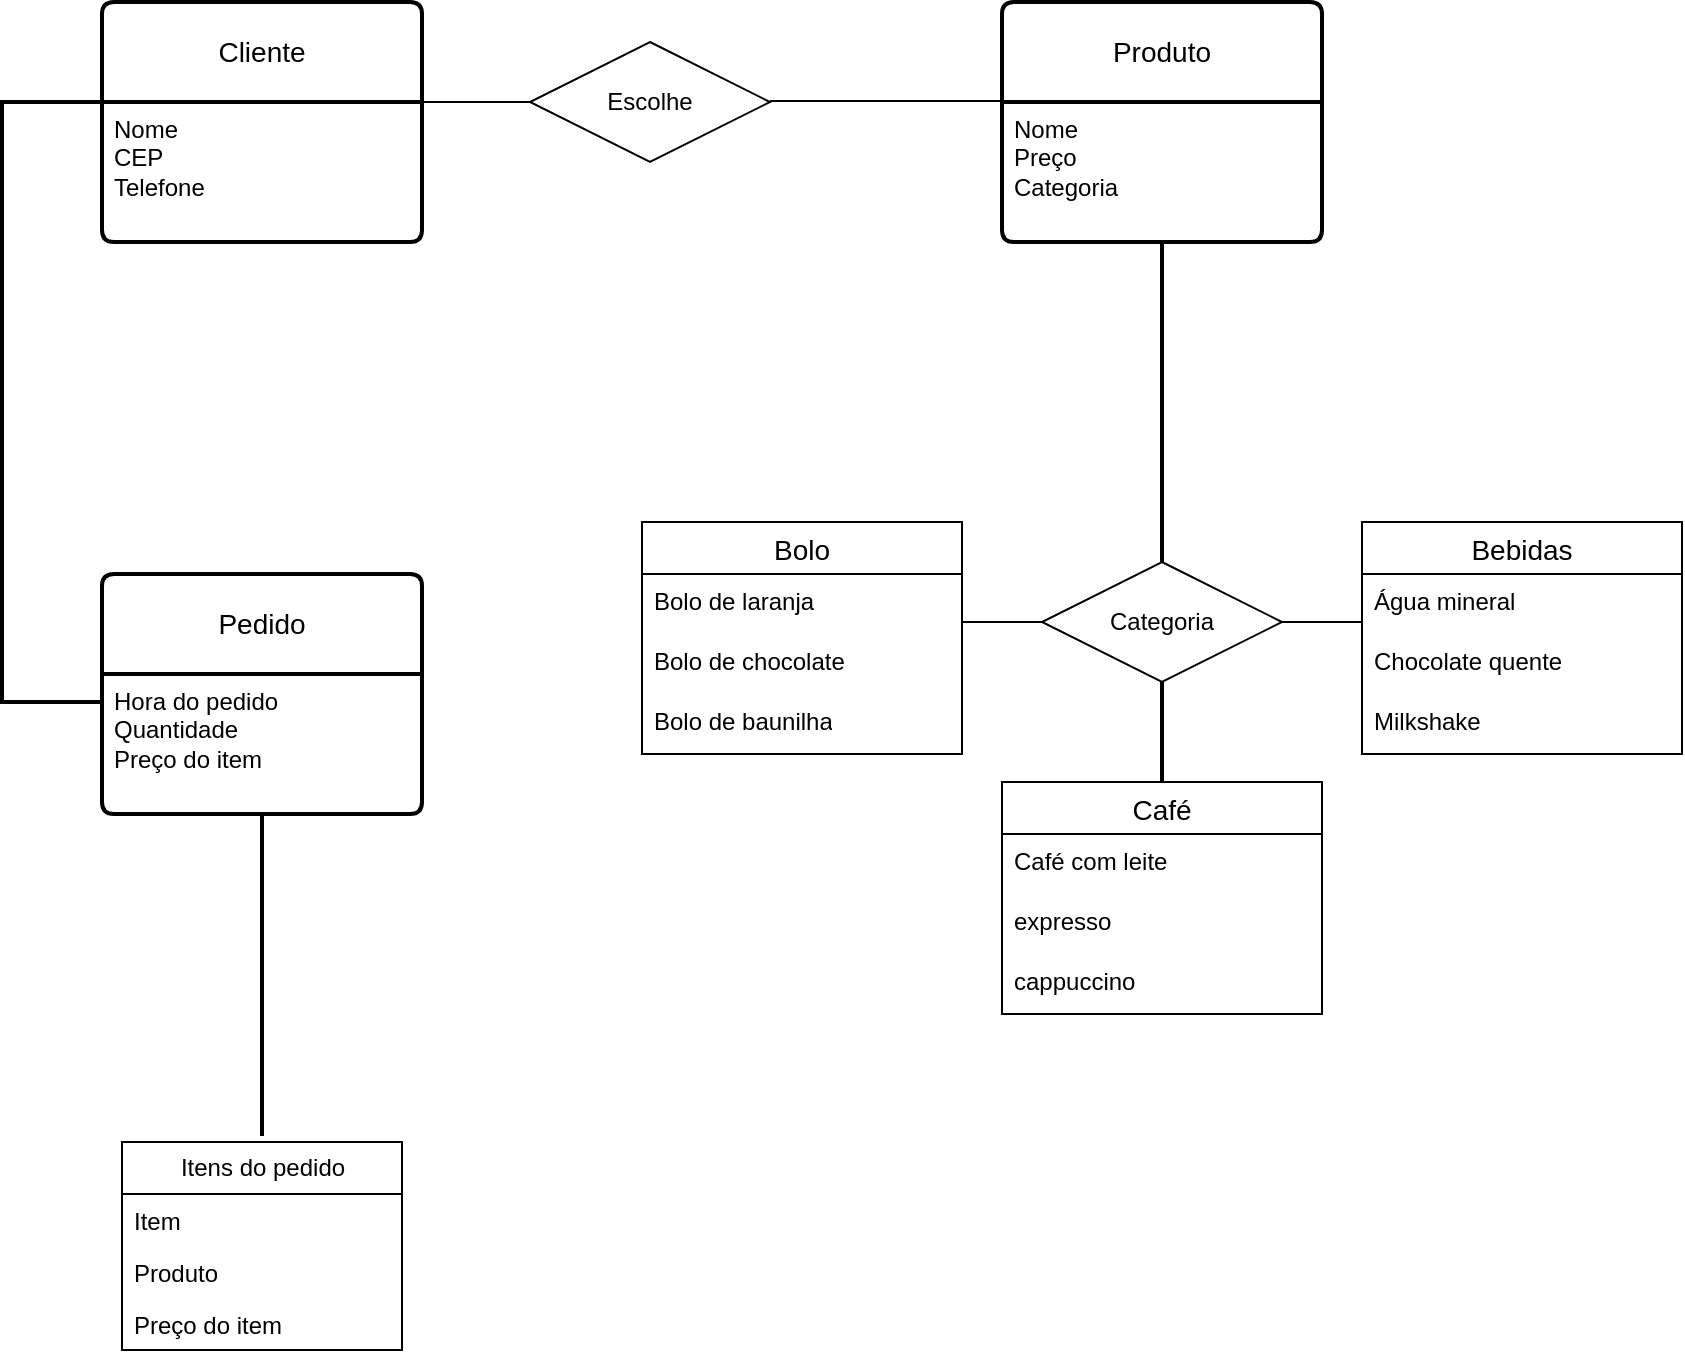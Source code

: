 <mxfile version="21.8.1" type="github">
  <diagram name="Página-1" id="vXT94CCEQA8jShB9qr5T">
    <mxGraphModel dx="1434" dy="758" grid="1" gridSize="10" guides="1" tooltips="1" connect="1" arrows="1" fold="1" page="1" pageScale="1" pageWidth="827" pageHeight="1169" math="0" shadow="0">
      <root>
        <mxCell id="0" />
        <mxCell id="1" parent="0" />
        <mxCell id="wbbFPlnR1yfFZ5ppzlp2-20" value="Cliente" style="swimlane;childLayout=stackLayout;horizontal=1;startSize=50;horizontalStack=0;rounded=1;fontSize=14;fontStyle=0;strokeWidth=2;resizeParent=0;resizeLast=1;shadow=0;dashed=0;align=center;arcSize=4;whiteSpace=wrap;html=1;" vertex="1" parent="1">
          <mxGeometry x="80" y="90" width="160" height="120" as="geometry" />
        </mxCell>
        <mxCell id="wbbFPlnR1yfFZ5ppzlp2-21" value="Nome&amp;nbsp;&lt;br&gt;CEP&lt;br&gt;Telefone&lt;br&gt;" style="align=left;strokeColor=none;fillColor=none;spacingLeft=4;fontSize=12;verticalAlign=top;resizable=0;rotatable=0;part=1;html=1;" vertex="1" parent="wbbFPlnR1yfFZ5ppzlp2-20">
          <mxGeometry y="50" width="160" height="70" as="geometry" />
        </mxCell>
        <mxCell id="wbbFPlnR1yfFZ5ppzlp2-25" value="Escolhe" style="shape=rhombus;perimeter=rhombusPerimeter;whiteSpace=wrap;html=1;align=center;" vertex="1" parent="1">
          <mxGeometry x="294" y="110" width="120" height="60" as="geometry" />
        </mxCell>
        <mxCell id="wbbFPlnR1yfFZ5ppzlp2-32" value="" style="endArrow=none;html=1;rounded=0;entryX=0;entryY=0.5;entryDx=0;entryDy=0;" edge="1" parent="1" target="wbbFPlnR1yfFZ5ppzlp2-25">
          <mxGeometry relative="1" as="geometry">
            <mxPoint x="240" y="140" as="sourcePoint" />
            <mxPoint x="400" y="140" as="targetPoint" />
          </mxGeometry>
        </mxCell>
        <mxCell id="wbbFPlnR1yfFZ5ppzlp2-38" value="Produto" style="swimlane;childLayout=stackLayout;horizontal=1;startSize=50;horizontalStack=0;rounded=1;fontSize=14;fontStyle=0;strokeWidth=2;resizeParent=0;resizeLast=1;shadow=0;dashed=0;align=center;arcSize=4;whiteSpace=wrap;html=1;" vertex="1" parent="1">
          <mxGeometry x="530" y="90" width="160" height="120" as="geometry" />
        </mxCell>
        <mxCell id="wbbFPlnR1yfFZ5ppzlp2-39" value="Nome&amp;nbsp;&lt;br&gt;Preço&lt;br&gt;Categoria" style="align=left;strokeColor=none;fillColor=none;spacingLeft=4;fontSize=12;verticalAlign=top;resizable=0;rotatable=0;part=1;html=1;" vertex="1" parent="wbbFPlnR1yfFZ5ppzlp2-38">
          <mxGeometry y="50" width="160" height="70" as="geometry" />
        </mxCell>
        <mxCell id="wbbFPlnR1yfFZ5ppzlp2-41" value="" style="line;strokeWidth=1;rotatable=0;dashed=0;labelPosition=right;align=left;verticalAlign=middle;spacingTop=0;spacingLeft=6;points=[];portConstraint=eastwest;" vertex="1" parent="wbbFPlnR1yfFZ5ppzlp2-38">
          <mxGeometry y="120" width="160" as="geometry" />
        </mxCell>
        <mxCell id="wbbFPlnR1yfFZ5ppzlp2-40" value="" style="endArrow=none;html=1;rounded=0;" edge="1" parent="1">
          <mxGeometry relative="1" as="geometry">
            <mxPoint x="414" y="139.5" as="sourcePoint" />
            <mxPoint x="534" y="139.5" as="targetPoint" />
          </mxGeometry>
        </mxCell>
        <mxCell id="wbbFPlnR1yfFZ5ppzlp2-45" value="" style="line;strokeWidth=2;direction=south;html=1;" vertex="1" parent="1">
          <mxGeometry x="605" y="210" width="10" height="160" as="geometry" />
        </mxCell>
        <mxCell id="wbbFPlnR1yfFZ5ppzlp2-46" value="Categoria" style="shape=rhombus;perimeter=rhombusPerimeter;whiteSpace=wrap;html=1;align=center;" vertex="1" parent="1">
          <mxGeometry x="550" y="370" width="120" height="60" as="geometry" />
        </mxCell>
        <mxCell id="wbbFPlnR1yfFZ5ppzlp2-51" value="Bolo" style="swimlane;fontStyle=0;childLayout=stackLayout;horizontal=1;startSize=26;horizontalStack=0;resizeParent=1;resizeParentMax=0;resizeLast=0;collapsible=1;marginBottom=0;align=center;fontSize=14;" vertex="1" parent="1">
          <mxGeometry x="350" y="350" width="160" height="116" as="geometry" />
        </mxCell>
        <mxCell id="wbbFPlnR1yfFZ5ppzlp2-52" value="Bolo de laranja" style="text;strokeColor=none;fillColor=none;spacingLeft=4;spacingRight=4;overflow=hidden;rotatable=0;points=[[0,0.5],[1,0.5]];portConstraint=eastwest;fontSize=12;whiteSpace=wrap;html=1;" vertex="1" parent="wbbFPlnR1yfFZ5ppzlp2-51">
          <mxGeometry y="26" width="160" height="30" as="geometry" />
        </mxCell>
        <mxCell id="wbbFPlnR1yfFZ5ppzlp2-53" value="Bolo de chocolate" style="text;strokeColor=none;fillColor=none;spacingLeft=4;spacingRight=4;overflow=hidden;rotatable=0;points=[[0,0.5],[1,0.5]];portConstraint=eastwest;fontSize=12;whiteSpace=wrap;html=1;" vertex="1" parent="wbbFPlnR1yfFZ5ppzlp2-51">
          <mxGeometry y="56" width="160" height="30" as="geometry" />
        </mxCell>
        <mxCell id="wbbFPlnR1yfFZ5ppzlp2-54" value="Bolo de baunilha" style="text;strokeColor=none;fillColor=none;spacingLeft=4;spacingRight=4;overflow=hidden;rotatable=0;points=[[0,0.5],[1,0.5]];portConstraint=eastwest;fontSize=12;whiteSpace=wrap;html=1;" vertex="1" parent="wbbFPlnR1yfFZ5ppzlp2-51">
          <mxGeometry y="86" width="160" height="30" as="geometry" />
        </mxCell>
        <mxCell id="wbbFPlnR1yfFZ5ppzlp2-55" value="Café" style="swimlane;fontStyle=0;childLayout=stackLayout;horizontal=1;startSize=26;horizontalStack=0;resizeParent=1;resizeParentMax=0;resizeLast=0;collapsible=1;marginBottom=0;align=center;fontSize=14;" vertex="1" parent="1">
          <mxGeometry x="530" y="480" width="160" height="116" as="geometry" />
        </mxCell>
        <mxCell id="wbbFPlnR1yfFZ5ppzlp2-56" value="Café com leite" style="text;strokeColor=none;fillColor=none;spacingLeft=4;spacingRight=4;overflow=hidden;rotatable=0;points=[[0,0.5],[1,0.5]];portConstraint=eastwest;fontSize=12;whiteSpace=wrap;html=1;" vertex="1" parent="wbbFPlnR1yfFZ5ppzlp2-55">
          <mxGeometry y="26" width="160" height="30" as="geometry" />
        </mxCell>
        <mxCell id="wbbFPlnR1yfFZ5ppzlp2-57" value="expresso" style="text;strokeColor=none;fillColor=none;spacingLeft=4;spacingRight=4;overflow=hidden;rotatable=0;points=[[0,0.5],[1,0.5]];portConstraint=eastwest;fontSize=12;whiteSpace=wrap;html=1;" vertex="1" parent="wbbFPlnR1yfFZ5ppzlp2-55">
          <mxGeometry y="56" width="160" height="30" as="geometry" />
        </mxCell>
        <mxCell id="wbbFPlnR1yfFZ5ppzlp2-58" value="cappuccino" style="text;strokeColor=none;fillColor=none;spacingLeft=4;spacingRight=4;overflow=hidden;rotatable=0;points=[[0,0.5],[1,0.5]];portConstraint=eastwest;fontSize=12;whiteSpace=wrap;html=1;" vertex="1" parent="wbbFPlnR1yfFZ5ppzlp2-55">
          <mxGeometry y="86" width="160" height="30" as="geometry" />
        </mxCell>
        <mxCell id="wbbFPlnR1yfFZ5ppzlp2-59" value="Bebidas" style="swimlane;fontStyle=0;childLayout=stackLayout;horizontal=1;startSize=26;horizontalStack=0;resizeParent=1;resizeParentMax=0;resizeLast=0;collapsible=1;marginBottom=0;align=center;fontSize=14;" vertex="1" parent="1">
          <mxGeometry x="710" y="350" width="160" height="116" as="geometry" />
        </mxCell>
        <mxCell id="wbbFPlnR1yfFZ5ppzlp2-60" value="Água mineral" style="text;strokeColor=none;fillColor=none;spacingLeft=4;spacingRight=4;overflow=hidden;rotatable=0;points=[[0,0.5],[1,0.5]];portConstraint=eastwest;fontSize=12;whiteSpace=wrap;html=1;" vertex="1" parent="wbbFPlnR1yfFZ5ppzlp2-59">
          <mxGeometry y="26" width="160" height="30" as="geometry" />
        </mxCell>
        <mxCell id="wbbFPlnR1yfFZ5ppzlp2-61" value="Chocolate quente" style="text;strokeColor=none;fillColor=none;spacingLeft=4;spacingRight=4;overflow=hidden;rotatable=0;points=[[0,0.5],[1,0.5]];portConstraint=eastwest;fontSize=12;whiteSpace=wrap;html=1;" vertex="1" parent="wbbFPlnR1yfFZ5ppzlp2-59">
          <mxGeometry y="56" width="160" height="30" as="geometry" />
        </mxCell>
        <mxCell id="wbbFPlnR1yfFZ5ppzlp2-62" value="Milkshake" style="text;strokeColor=none;fillColor=none;spacingLeft=4;spacingRight=4;overflow=hidden;rotatable=0;points=[[0,0.5],[1,0.5]];portConstraint=eastwest;fontSize=12;whiteSpace=wrap;html=1;" vertex="1" parent="wbbFPlnR1yfFZ5ppzlp2-59">
          <mxGeometry y="86" width="160" height="30" as="geometry" />
        </mxCell>
        <mxCell id="wbbFPlnR1yfFZ5ppzlp2-63" value="" style="endArrow=none;html=1;rounded=0;" edge="1" parent="1" target="wbbFPlnR1yfFZ5ppzlp2-46">
          <mxGeometry relative="1" as="geometry">
            <mxPoint x="510" y="400" as="sourcePoint" />
            <mxPoint x="670" y="400" as="targetPoint" />
          </mxGeometry>
        </mxCell>
        <mxCell id="wbbFPlnR1yfFZ5ppzlp2-64" value="" style="endArrow=none;html=1;rounded=0;" edge="1" parent="1" source="wbbFPlnR1yfFZ5ppzlp2-46">
          <mxGeometry relative="1" as="geometry">
            <mxPoint x="670" y="400" as="sourcePoint" />
            <mxPoint x="710" y="400" as="targetPoint" />
          </mxGeometry>
        </mxCell>
        <mxCell id="wbbFPlnR1yfFZ5ppzlp2-66" value="" style="line;strokeWidth=2;direction=south;html=1;" vertex="1" parent="1">
          <mxGeometry x="605" y="430" width="10" height="50" as="geometry" />
        </mxCell>
        <mxCell id="wbbFPlnR1yfFZ5ppzlp2-68" value="Pedido" style="swimlane;childLayout=stackLayout;horizontal=1;startSize=50;horizontalStack=0;rounded=1;fontSize=14;fontStyle=0;strokeWidth=2;resizeParent=0;resizeLast=1;shadow=0;dashed=0;align=center;arcSize=4;whiteSpace=wrap;html=1;" vertex="1" parent="1">
          <mxGeometry x="80" y="376" width="160" height="120" as="geometry" />
        </mxCell>
        <mxCell id="wbbFPlnR1yfFZ5ppzlp2-69" value="Hora do pedido&lt;br&gt;Quantidade&amp;nbsp;&lt;br&gt;Preço do item" style="align=left;strokeColor=none;fillColor=none;spacingLeft=4;fontSize=12;verticalAlign=top;resizable=0;rotatable=0;part=1;html=1;" vertex="1" parent="wbbFPlnR1yfFZ5ppzlp2-68">
          <mxGeometry y="50" width="160" height="70" as="geometry" />
        </mxCell>
        <mxCell id="wbbFPlnR1yfFZ5ppzlp2-70" value="" style="strokeWidth=2;html=1;shape=mxgraph.flowchart.annotation_1;align=left;pointerEvents=1;" vertex="1" parent="1">
          <mxGeometry x="30" y="140" width="50" height="300" as="geometry" />
        </mxCell>
        <mxCell id="wbbFPlnR1yfFZ5ppzlp2-71" value="" style="line;strokeWidth=2;direction=south;html=1;" vertex="1" parent="1">
          <mxGeometry x="155" y="496" width="10" height="161" as="geometry" />
        </mxCell>
        <mxCell id="wbbFPlnR1yfFZ5ppzlp2-72" value="Itens do pedido" style="swimlane;fontStyle=0;childLayout=stackLayout;horizontal=1;startSize=26;fillColor=none;horizontalStack=0;resizeParent=1;resizeParentMax=0;resizeLast=0;collapsible=1;marginBottom=0;html=1;" vertex="1" parent="1">
          <mxGeometry x="90" y="660" width="140" height="104" as="geometry" />
        </mxCell>
        <mxCell id="wbbFPlnR1yfFZ5ppzlp2-73" value="Item&amp;nbsp;" style="text;strokeColor=none;fillColor=none;align=left;verticalAlign=top;spacingLeft=4;spacingRight=4;overflow=hidden;rotatable=0;points=[[0,0.5],[1,0.5]];portConstraint=eastwest;whiteSpace=wrap;html=1;" vertex="1" parent="wbbFPlnR1yfFZ5ppzlp2-72">
          <mxGeometry y="26" width="140" height="26" as="geometry" />
        </mxCell>
        <mxCell id="wbbFPlnR1yfFZ5ppzlp2-74" value="Produto" style="text;strokeColor=none;fillColor=none;align=left;verticalAlign=top;spacingLeft=4;spacingRight=4;overflow=hidden;rotatable=0;points=[[0,0.5],[1,0.5]];portConstraint=eastwest;whiteSpace=wrap;html=1;" vertex="1" parent="wbbFPlnR1yfFZ5ppzlp2-72">
          <mxGeometry y="52" width="140" height="26" as="geometry" />
        </mxCell>
        <mxCell id="wbbFPlnR1yfFZ5ppzlp2-75" value="Preço do item" style="text;strokeColor=none;fillColor=none;align=left;verticalAlign=top;spacingLeft=4;spacingRight=4;overflow=hidden;rotatable=0;points=[[0,0.5],[1,0.5]];portConstraint=eastwest;whiteSpace=wrap;html=1;" vertex="1" parent="wbbFPlnR1yfFZ5ppzlp2-72">
          <mxGeometry y="78" width="140" height="26" as="geometry" />
        </mxCell>
      </root>
    </mxGraphModel>
  </diagram>
</mxfile>
